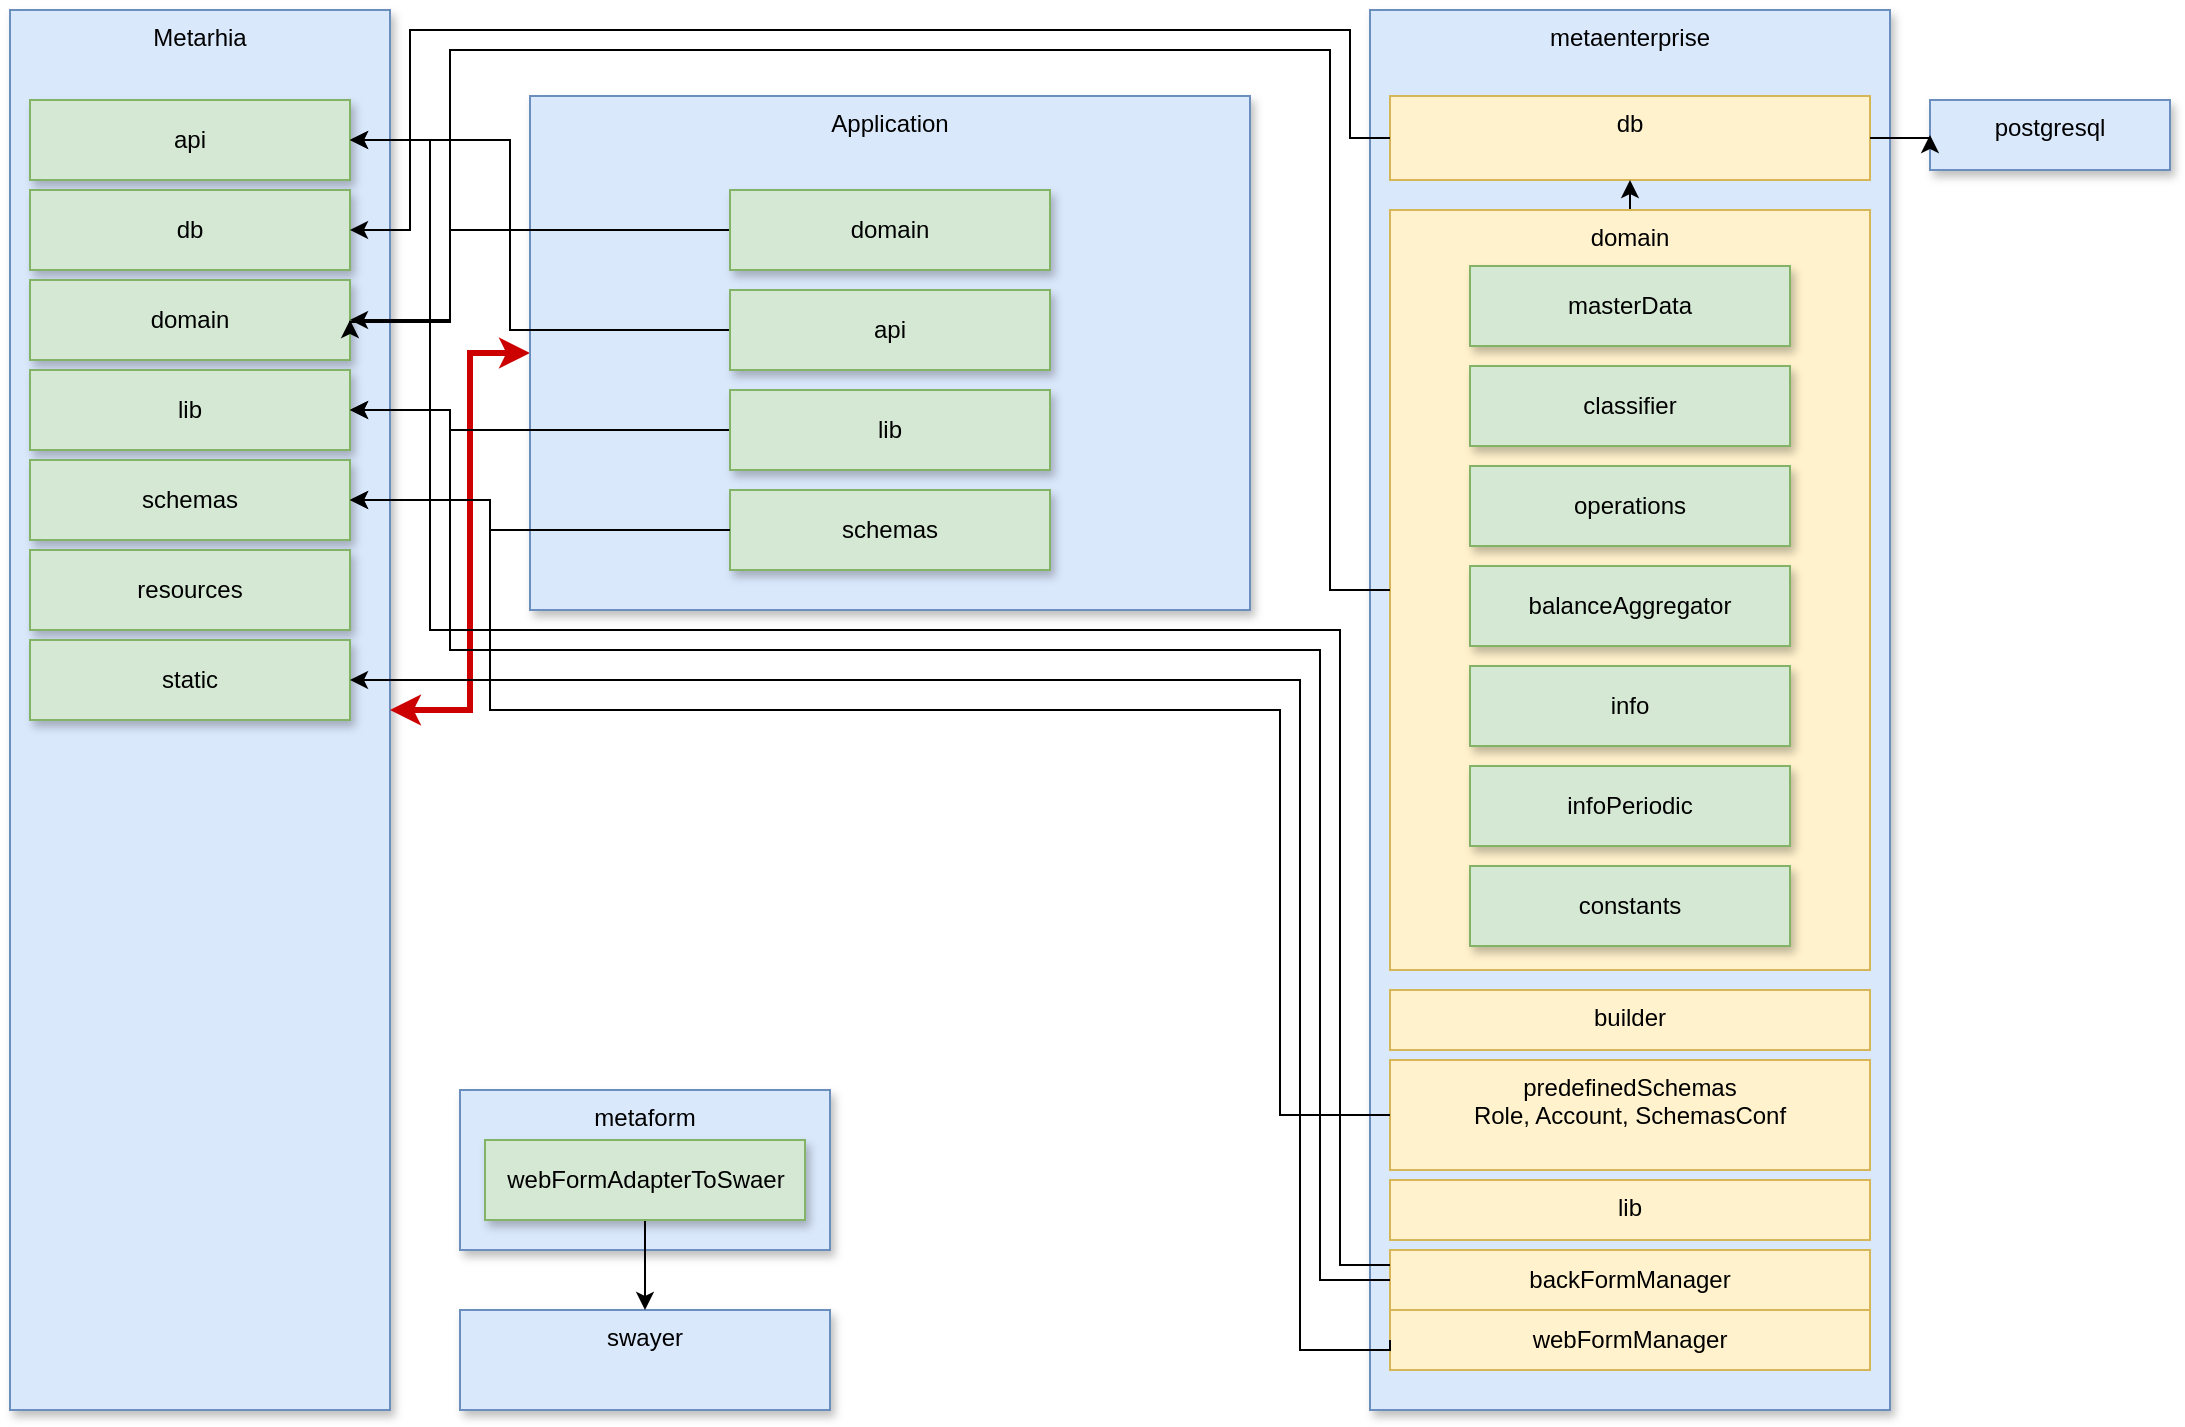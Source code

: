 <mxfile version="12.2.4" pages="2"><diagram id="_tIvSXFkXDd6PU2GtW0A" name="enterprise"><mxGraphModel dx="1718" dy="765" grid="1" gridSize="5" guides="1" tooltips="1" connect="1" arrows="1" fold="1" page="1" pageScale="1" pageWidth="1169" pageHeight="827" math="0" shadow="0"><root><mxCell id="0"/><mxCell id="1" parent="0"/><mxCell id="2" value="Metarhia" style="rounded=0;whiteSpace=wrap;html=1;fillColor=#dae8fc;strokeColor=#6c8ebf;verticalAlign=top;shadow=1;" parent="1" vertex="1"><mxGeometry x="80" y="80" width="190" height="700" as="geometry"/></mxCell><mxCell id="3" value="api" style="rounded=0;whiteSpace=wrap;html=1;fillColor=#d5e8d4;strokeColor=#82b366;align=center;shadow=1;" parent="1" vertex="1"><mxGeometry x="90" y="125" width="160" height="40" as="geometry"/></mxCell><mxCell id="4" value="db" style="rounded=0;whiteSpace=wrap;html=1;fillColor=#d5e8d4;strokeColor=#82b366;align=center;shadow=1;" parent="1" vertex="1"><mxGeometry x="90" y="170" width="160" height="40" as="geometry"/></mxCell><mxCell id="5" value="domain" style="rounded=0;whiteSpace=wrap;html=1;fillColor=#d5e8d4;strokeColor=#82b366;align=center;shadow=1;" parent="1" vertex="1"><mxGeometry x="90" y="215" width="160" height="40" as="geometry"/></mxCell><mxCell id="6" value="lib" style="rounded=0;whiteSpace=wrap;html=1;fillColor=#d5e8d4;strokeColor=#82b366;align=center;shadow=1;" parent="1" vertex="1"><mxGeometry x="90" y="260" width="160" height="40" as="geometry"/></mxCell><mxCell id="7" value="schemas" style="rounded=0;whiteSpace=wrap;html=1;fillColor=#d5e8d4;strokeColor=#82b366;align=center;shadow=1;" parent="1" vertex="1"><mxGeometry x="90" y="305" width="160" height="40" as="geometry"/></mxCell><mxCell id="8" value="resources" style="rounded=0;whiteSpace=wrap;html=1;fillColor=#d5e8d4;strokeColor=#82b366;align=center;shadow=1;" parent="1" vertex="1"><mxGeometry x="90" y="350" width="160" height="40" as="geometry"/></mxCell><mxCell id="9" value="static" style="rounded=0;whiteSpace=wrap;html=1;fillColor=#d5e8d4;strokeColor=#82b366;align=center;shadow=1;" parent="1" vertex="1"><mxGeometry x="90" y="395" width="160" height="40" as="geometry"/></mxCell><mxCell id="25" value="swayer" style="rounded=0;whiteSpace=wrap;html=1;fillColor=#dae8fc;strokeColor=#6c8ebf;verticalAlign=top;shadow=1;" parent="1" vertex="1"><mxGeometry x="305" y="730" width="185" height="50" as="geometry"/></mxCell><mxCell id="24" value="metaform" style="rounded=0;whiteSpace=wrap;html=1;fillColor=#dae8fc;strokeColor=#6c8ebf;verticalAlign=top;shadow=1;" parent="1" vertex="1"><mxGeometry x="305" y="620" width="185" height="80" as="geometry"/></mxCell><mxCell id="36" style="edgeStyle=orthogonalEdgeStyle;rounded=0;orthogonalLoop=1;jettySize=auto;html=1;exitX=0.5;exitY=1;exitDx=0;exitDy=0;" parent="1" source="28" target="25" edge="1"><mxGeometry relative="1" as="geometry"/></mxCell><mxCell id="28" value="webFormAdapterToSwaer" style="rounded=0;whiteSpace=wrap;html=1;fillColor=#d5e8d4;strokeColor=#82b366;align=center;shadow=1;" parent="1" vertex="1"><mxGeometry x="317.5" y="645" width="160" height="40" as="geometry"/></mxCell><mxCell id="34" value="postgresql" style="rounded=0;whiteSpace=wrap;html=1;fillColor=#dae8fc;strokeColor=#6c8ebf;verticalAlign=top;shadow=1;" parent="1" vertex="1"><mxGeometry x="1040" y="125" width="120" height="35" as="geometry"/></mxCell><mxCell id="43" value="" style="group" parent="1" vertex="1" connectable="0"><mxGeometry x="760" y="80" width="260" height="700" as="geometry"/></mxCell><mxCell id="10" value="metaenterprise" style="rounded=0;whiteSpace=wrap;html=1;fillColor=#dae8fc;strokeColor=#6c8ebf;verticalAlign=top;shadow=1;" parent="43" vertex="1"><mxGeometry width="260" height="700" as="geometry"/></mxCell><mxCell id="20" value="db" style="rounded=0;whiteSpace=wrap;html=1;fillColor=#fff2cc;strokeColor=#d6b656;align=center;verticalAlign=top;" parent="43" vertex="1"><mxGeometry x="10" y="43" width="240" height="42" as="geometry"/></mxCell><mxCell id="37" value="builder" style="rounded=0;whiteSpace=wrap;html=1;fillColor=#fff2cc;strokeColor=#d6b656;align=center;verticalAlign=top;" parent="43" vertex="1"><mxGeometry x="10" y="490" width="240" height="30" as="geometry"/></mxCell><mxCell id="38" value="predefinedSchemas&lt;br&gt;Role, Account, SchemasConf" style="rounded=0;whiteSpace=wrap;html=1;fillColor=#fff2cc;strokeColor=#d6b656;align=center;verticalAlign=top;" parent="43" vertex="1"><mxGeometry x="10" y="525" width="240" height="55" as="geometry"/></mxCell><mxCell id="23" style="edgeStyle=orthogonalEdgeStyle;rounded=0;orthogonalLoop=1;jettySize=auto;html=1;exitX=0.5;exitY=0;exitDx=0;exitDy=0;entryX=0.5;entryY=1;entryDx=0;entryDy=0;" parent="43" source="11" target="20" edge="1"><mxGeometry relative="1" as="geometry"/></mxCell><mxCell id="21" value="" style="group" parent="43" vertex="1" connectable="0"><mxGeometry x="10" y="100" width="240" height="380" as="geometry"/></mxCell><mxCell id="11" value="domain" style="rounded=0;whiteSpace=wrap;html=1;fillColor=#fff2cc;strokeColor=#d6b656;align=center;verticalAlign=top;" parent="21" vertex="1"><mxGeometry width="240" height="380" as="geometry"/></mxCell><mxCell id="12" value="masterData" style="rounded=0;whiteSpace=wrap;html=1;fillColor=#d5e8d4;strokeColor=#82b366;align=center;shadow=1;" parent="21" vertex="1"><mxGeometry x="40" y="28" width="160" height="40" as="geometry"/></mxCell><mxCell id="13" value="classifier" style="rounded=0;whiteSpace=wrap;html=1;fillColor=#d5e8d4;strokeColor=#82b366;align=center;shadow=1;" parent="21" vertex="1"><mxGeometry x="40" y="78" width="160" height="40" as="geometry"/></mxCell><mxCell id="14" value="operations" style="rounded=0;whiteSpace=wrap;html=1;fillColor=#d5e8d4;strokeColor=#82b366;align=center;shadow=1;" parent="21" vertex="1"><mxGeometry x="40" y="128" width="160" height="40" as="geometry"/></mxCell><mxCell id="15" value="balanceAggregator" style="rounded=0;whiteSpace=wrap;html=1;fillColor=#d5e8d4;strokeColor=#82b366;align=center;shadow=1;" parent="21" vertex="1"><mxGeometry x="40" y="178" width="160" height="40" as="geometry"/></mxCell><mxCell id="16" value="info" style="rounded=0;whiteSpace=wrap;html=1;fillColor=#d5e8d4;strokeColor=#82b366;align=center;shadow=1;" parent="21" vertex="1"><mxGeometry x="40" y="228" width="160" height="40" as="geometry"/></mxCell><mxCell id="17" value="infoPeriodic" style="rounded=0;whiteSpace=wrap;html=1;fillColor=#d5e8d4;strokeColor=#82b366;align=center;shadow=1;" parent="21" vertex="1"><mxGeometry x="40" y="278" width="160" height="40" as="geometry"/></mxCell><mxCell id="18" value="сonstants" style="rounded=0;whiteSpace=wrap;html=1;fillColor=#d5e8d4;strokeColor=#82b366;align=center;shadow=1;" parent="21" vertex="1"><mxGeometry x="40" y="328" width="160" height="40" as="geometry"/></mxCell><mxCell id="56" value="lib" style="rounded=0;whiteSpace=wrap;html=1;fillColor=#fff2cc;strokeColor=#d6b656;align=center;verticalAlign=top;" parent="43" vertex="1"><mxGeometry x="10" y="585" width="240" height="30" as="geometry"/></mxCell><mxCell id="27" value="backFormManager" style="rounded=0;whiteSpace=wrap;html=1;fillColor=#fff2cc;strokeColor=#d6b656;align=center;shadow=0;" parent="43" vertex="1"><mxGeometry x="10" y="620" width="240" height="30" as="geometry"/></mxCell><mxCell id="26" value="webFormManager" style="rounded=0;whiteSpace=wrap;html=1;fillColor=#fff2cc;strokeColor=#d6b656;align=center;shadow=0;" parent="43" vertex="1"><mxGeometry x="10" y="650" width="240" height="30" as="geometry"/></mxCell><mxCell id="46" style="edgeStyle=orthogonalEdgeStyle;rounded=0;orthogonalLoop=1;jettySize=auto;html=1;exitX=0;exitY=0.5;exitDx=0;exitDy=0;entryX=1;entryY=0.5;entryDx=0;entryDy=0;fontColor=#000000;strokeColor=#CC0000;strokeWidth=3;startArrow=classic;startFill=1;" parent="1" source="44" target="2" edge="1"><mxGeometry relative="1" as="geometry"><Array as="points"><mxPoint x="310" y="252"/><mxPoint x="310" y="430"/></Array></mxGeometry></mxCell><mxCell id="44" value="Application" style="rounded=0;whiteSpace=wrap;html=1;fillColor=#dae8fc;strokeColor=#6c8ebf;verticalAlign=top;shadow=1;" parent="1" vertex="1"><mxGeometry x="340" y="123" width="360" height="257" as="geometry"/></mxCell><mxCell id="45" value="schemas" style="rounded=0;whiteSpace=wrap;html=1;fillColor=#d5e8d4;strokeColor=#82b366;align=center;shadow=1;" parent="1" vertex="1"><mxGeometry x="440" y="320" width="160" height="40" as="geometry"/></mxCell><mxCell id="49" style="edgeStyle=orthogonalEdgeStyle;rounded=0;orthogonalLoop=1;jettySize=auto;html=1;exitX=0;exitY=0.5;exitDx=0;exitDy=0;entryX=1;entryY=0.5;entryDx=0;entryDy=0;" parent="1" source="45" target="7" edge="1"><mxGeometry relative="1" as="geometry"><Array as="points"><mxPoint x="320" y="340"/><mxPoint x="320" y="325"/></Array><mxPoint x="489.833" y="370" as="sourcePoint"/><mxPoint x="265" y="325" as="targetPoint"/></mxGeometry></mxCell><mxCell id="53" style="edgeStyle=orthogonalEdgeStyle;rounded=0;orthogonalLoop=1;jettySize=auto;html=1;exitX=0;exitY=0.5;exitDx=0;exitDy=0;entryX=1;entryY=0.5;entryDx=0;entryDy=0;startArrow=none;startFill=0;strokeColor=#000000;strokeWidth=1;fontColor=#000000;" parent="1" source="50" target="6" edge="1"><mxGeometry relative="1" as="geometry"><Array as="points"><mxPoint x="300" y="290"/><mxPoint x="300" y="280"/></Array></mxGeometry></mxCell><mxCell id="50" value="lib" style="rounded=0;whiteSpace=wrap;html=1;fillColor=#d5e8d4;strokeColor=#82b366;align=center;shadow=1;" parent="1" vertex="1"><mxGeometry x="440" y="270" width="160" height="40" as="geometry"/></mxCell><mxCell id="54" style="edgeStyle=orthogonalEdgeStyle;rounded=0;orthogonalLoop=1;jettySize=auto;html=1;exitX=0;exitY=0.5;exitDx=0;exitDy=0;entryX=1;entryY=0.5;entryDx=0;entryDy=0;startArrow=none;startFill=0;strokeColor=#000000;strokeWidth=1;fontColor=#000000;" parent="1" source="51" target="3" edge="1"><mxGeometry relative="1" as="geometry"><Array as="points"><mxPoint x="330" y="240"/><mxPoint x="330" y="145"/></Array></mxGeometry></mxCell><mxCell id="51" value="api" style="rounded=0;whiteSpace=wrap;html=1;fillColor=#d5e8d4;strokeColor=#82b366;align=center;shadow=1;" parent="1" vertex="1"><mxGeometry x="440" y="220" width="160" height="40" as="geometry"/></mxCell><mxCell id="55" style="edgeStyle=orthogonalEdgeStyle;rounded=0;orthogonalLoop=1;jettySize=auto;html=1;exitX=0;exitY=0.5;exitDx=0;exitDy=0;entryX=1;entryY=0.5;entryDx=0;entryDy=0;startArrow=none;startFill=0;strokeColor=#000000;strokeWidth=1;fontColor=#000000;" parent="1" source="52" target="5" edge="1"><mxGeometry relative="1" as="geometry"><Array as="points"><mxPoint x="300" y="190"/><mxPoint x="300" y="235"/></Array></mxGeometry></mxCell><mxCell id="52" value="domain" style="rounded=0;whiteSpace=wrap;html=1;fillColor=#d5e8d4;strokeColor=#82b366;align=center;shadow=1;" parent="1" vertex="1"><mxGeometry x="440" y="170" width="160" height="40" as="geometry"/></mxCell><mxCell id="22" style="edgeStyle=orthogonalEdgeStyle;rounded=0;orthogonalLoop=1;jettySize=auto;html=1;exitX=0;exitY=0.5;exitDx=0;exitDy=0;entryX=1;entryY=0.5;entryDx=0;entryDy=0;" parent="1" source="20" target="4" edge="1"><mxGeometry relative="1" as="geometry"><Array as="points"><mxPoint x="750" y="144"/><mxPoint x="750" y="90"/><mxPoint x="280" y="90"/><mxPoint x="280" y="190"/></Array></mxGeometry></mxCell><mxCell id="35" style="edgeStyle=orthogonalEdgeStyle;rounded=0;orthogonalLoop=1;jettySize=auto;html=1;exitX=1;exitY=0.5;exitDx=0;exitDy=0;entryX=0;entryY=0.5;entryDx=0;entryDy=0;" parent="1" source="20" target="34" edge="1"><mxGeometry relative="1" as="geometry"><Array as="points"><mxPoint x="1040" y="144"/></Array></mxGeometry></mxCell><mxCell id="41" style="edgeStyle=orthogonalEdgeStyle;rounded=0;orthogonalLoop=1;jettySize=auto;html=1;exitX=0;exitY=0.5;exitDx=0;exitDy=0;entryX=1;entryY=0.5;entryDx=0;entryDy=0;" parent="1" source="38" target="7" edge="1"><mxGeometry relative="1" as="geometry"><mxPoint x="764.833" y="720" as="sourcePoint"/><mxPoint x="250" y="325" as="targetPoint"/><Array as="points"><mxPoint x="715" y="633"/><mxPoint x="715" y="430"/><mxPoint x="320" y="430"/><mxPoint x="320" y="325"/></Array></mxGeometry></mxCell><mxCell id="19" style="edgeStyle=orthogonalEdgeStyle;rounded=0;orthogonalLoop=1;jettySize=auto;html=1;exitX=0;exitY=0.5;exitDx=0;exitDy=0;entryX=1;entryY=0.5;entryDx=0;entryDy=0;" parent="1" source="11" target="5" edge="1"><mxGeometry relative="1" as="geometry"><Array as="points"><mxPoint x="740" y="370"/><mxPoint x="740" y="100"/><mxPoint x="300" y="100"/><mxPoint x="300" y="236"/></Array></mxGeometry></mxCell><mxCell id="42" style="edgeStyle=orthogonalEdgeStyle;rounded=0;orthogonalLoop=1;jettySize=auto;html=1;exitX=0;exitY=0.25;exitDx=0;exitDy=0;entryX=1;entryY=0.5;entryDx=0;entryDy=0;" parent="1" source="27" target="3" edge="1"><mxGeometry relative="1" as="geometry"><Array as="points"><mxPoint x="745" y="390"/><mxPoint x="290" y="390"/><mxPoint x="290" y="145"/></Array></mxGeometry></mxCell><mxCell id="32" style="edgeStyle=orthogonalEdgeStyle;rounded=0;orthogonalLoop=1;jettySize=auto;html=1;exitX=0;exitY=0.5;exitDx=0;exitDy=0;entryX=1;entryY=0.5;entryDx=0;entryDy=0;" parent="1" source="27" target="6" edge="1"><mxGeometry relative="1" as="geometry"><Array as="points"><mxPoint x="735" y="715"/><mxPoint x="735" y="400"/><mxPoint x="300" y="400"/><mxPoint x="300" y="280"/></Array></mxGeometry></mxCell><mxCell id="30" style="edgeStyle=orthogonalEdgeStyle;rounded=0;orthogonalLoop=1;jettySize=auto;html=1;exitX=0;exitY=0.5;exitDx=0;exitDy=0;entryX=1;entryY=0.5;entryDx=0;entryDy=0;" parent="1" source="26" target="9" edge="1"><mxGeometry relative="1" as="geometry"><Array as="points"><mxPoint x="770" y="750"/><mxPoint x="725" y="750"/><mxPoint x="725" y="415"/></Array></mxGeometry></mxCell></root></mxGraphModel></diagram><diagram id="gC_0ARLMiGxrVOqzFqtm" name="metaform"><mxGraphModel dx="1718" dy="765" grid="1" gridSize="5" guides="1" tooltips="1" connect="1" arrows="1" fold="1" page="1" pageScale="1" pageWidth="1169" pageHeight="827" math="0" shadow="0"><root><mxCell id="8cohMM52Ttg2JHDY4x3M-0"/><mxCell id="8cohMM52Ttg2JHDY4x3M-1" parent="8cohMM52Ttg2JHDY4x3M-0"/><mxCell id="-ZFV2h29jinON_g6JQOL-2" value="front" style="rounded=0;whiteSpace=wrap;html=1;shadow=0;align=center;fillColor=#b0e3e6;strokeColor=#0e8088;verticalAlign=top;fontSize=8;" parent="8cohMM52Ttg2JHDY4x3M-1" vertex="1"><mxGeometry x="465" y="140" width="130" height="580" as="geometry"/></mxCell><mxCell id="-ZFV2h29jinON_g6JQOL-1" value="back" style="rounded=0;whiteSpace=wrap;html=1;shadow=0;align=center;fillColor=#d0cee2;strokeColor=#56517e;verticalAlign=top;fontSize=8;" parent="8cohMM52Ttg2JHDY4x3M-1" vertex="1"><mxGeometry x="335" y="140" width="130" height="580" as="geometry"/></mxCell><mxCell id="e4x4amM2pNX83IHDa6CC-0" value="metaform" style="rounded=0;whiteSpace=wrap;html=1;fillColor=#dae8fc;strokeColor=#6c8ebf;verticalAlign=top;shadow=1;fontSize=8;" parent="8cohMM52Ttg2JHDY4x3M-1" vertex="1"><mxGeometry x="42.5" y="20" width="185" height="120" as="geometry"/></mxCell><mxCell id="cpUP0Imir_xrPWjYdF8c-0" value="serialize" style="rounded=0;whiteSpace=wrap;html=1;fillColor=#d5e8d4;strokeColor=#82b366;align=center;shadow=1;fontSize=8;" parent="8cohMM52Ttg2JHDY4x3M-1" vertex="1"><mxGeometry x="55" y="45" width="160" height="40" as="geometry"/></mxCell><mxCell id="cpUP0Imir_xrPWjYdF8c-4" value="schema" style="rounded=0;whiteSpace=wrap;html=1;fillColor=#d5e8d4;strokeColor=#82b366;align=center;shadow=1;verticalAlign=top;fontSize=8;" parent="8cohMM52Ttg2JHDY4x3M-1" vertex="1"><mxGeometry x="20" y="180" width="230" height="590" as="geometry"/></mxCell><mxCell id="cpUP0Imir_xrPWjYdF8c-3" value="formData: {&lt;br style=&quot;font-size: 8px;&quot;&gt;&amp;nbsp; counter: {&lt;br style=&quot;font-size: 8px;&quot;&gt;&amp;nbsp; &amp;nbsp; type: 'number',&lt;br style=&quot;font-size: 8px;&quot;&gt;&amp;nbsp; &amp;nbsp; name: 'counter',&lt;br style=&quot;font-size: 8px;&quot;&gt;&amp;nbsp; &amp;nbsp; defaultValue: 0,&lt;br style=&quot;font-size: 8px;&quot;&gt;&amp;nbsp; },&lt;br style=&quot;font-size: 8px;&quot;&gt;},&lt;br style=&quot;font-size: 8px;&quot;&gt;formModule: {&lt;br style=&quot;font-size: 8px;&quot;&gt;&amp;nbsp; counterHandler() {&lt;br style=&quot;font-size: 8px;&quot;&gt;&amp;nbsp; &amp;nbsp; counter++;&lt;br style=&quot;font-size: 8px;&quot;&gt;&amp;nbsp; }&lt;br style=&quot;font-size: 8px;&quot;&gt;},&lt;br style=&quot;font-size: 8px;&quot;&gt;formView: {&lt;br style=&quot;font-size: 8px;&quot;&gt;&amp;nbsp; form: {&lt;br style=&quot;font-size: 8px;&quot;&gt;&amp;nbsp; &amp;nbsp; typeElemrnt: 'form',&lt;br style=&quot;font-size: 8px;&quot;&gt;&amp;nbsp; &amp;nbsp; nameElemrnt: '$form',&lt;br style=&quot;font-size: 8px;&quot;&gt;&amp;nbsp; &amp;nbsp; children: [&lt;br style=&quot;font-size: 8px;&quot;&gt;&amp;nbsp; &amp;nbsp; &amp;nbsp; {&lt;br style=&quot;font-size: 8px;&quot;&gt;&amp;nbsp; &amp;nbsp; &amp;nbsp; &amp;nbsp; typeElement: 'group'&lt;br style=&quot;font-size: 8px;&quot;&gt;&amp;nbsp; &amp;nbsp; &amp;nbsp; &amp;nbsp; nameElemrnt: '$groupMain',&lt;br style=&quot;font-size: 8px;&quot;&gt;&amp;nbsp; &amp;nbsp; &amp;nbsp; &amp;nbsp; children: [&lt;br style=&quot;font-size: 8px;&quot;&gt;&amp;nbsp; &amp;nbsp; &amp;nbsp; &amp;nbsp; &amp;nbsp; {&lt;br style=&quot;font-size: 8px;&quot;&gt;&amp;nbsp; &amp;nbsp; &amp;nbsp; &amp;nbsp; &amp;nbsp; &amp;nbsp; typeElement: 'field'&lt;br style=&quot;font-size: 8px;&quot;&gt;&amp;nbsp; &amp;nbsp; &amp;nbsp; &amp;nbsp; &amp;nbsp; &amp;nbsp; nameElemrnt: '$counter',&lt;br style=&quot;font-size: 8px;&quot;&gt;&amp;nbsp; &amp;nbsp; &amp;nbsp; &amp;nbsp; &amp;nbsp; &amp;nbsp; dataSource: 'counter',&lt;br style=&quot;font-size: 8px;&quot;&gt;&amp;nbsp; &amp;nbsp; &amp;nbsp; &amp;nbsp; &amp;nbsp; }.&lt;br style=&quot;font-size: 8px;&quot;&gt;&amp;nbsp; &amp;nbsp; &amp;nbsp; &amp;nbsp; &amp;nbsp; {&lt;br style=&quot;font-size: 8px;&quot;&gt;&amp;nbsp; &amp;nbsp; &amp;nbsp; &amp;nbsp; &amp;nbsp; &amp;nbsp; typeElement: 'button'&lt;br style=&quot;font-size: 8px;&quot;&gt;&amp;nbsp; &amp;nbsp; &amp;nbsp; &amp;nbsp; &amp;nbsp; &amp;nbsp; nameElemrnt: '$counterButton',&lt;br style=&quot;font-size: 8px;&quot;&gt;&amp;nbsp; &amp;nbsp; &amp;nbsp; &amp;nbsp; &amp;nbsp; &amp;nbsp; methods: {&lt;br style=&quot;font-size: 8px;&quot;&gt;&amp;nbsp; &amp;nbsp; &amp;nbsp; &amp;nbsp; &amp;nbsp; &amp;nbsp; &amp;nbsp; onClick: 'counterHandler()',&lt;br style=&quot;font-size: 8px;&quot;&gt;&amp;nbsp; &amp;nbsp; &amp;nbsp; &amp;nbsp; &amp;nbsp; &amp;nbsp; },&lt;br style=&quot;font-size: 8px;&quot;&gt;&amp;nbsp; &amp;nbsp; &amp;nbsp; &amp;nbsp; &amp;nbsp; }.&lt;br style=&quot;font-size: 8px;&quot;&gt;&amp;nbsp; &amp;nbsp; &amp;nbsp; }.&lt;br style=&quot;font-size: 8px;&quot;&gt;&amp;nbsp; &amp;nbsp; ],&lt;br style=&quot;font-size: 8px;&quot;&gt;&amp;nbsp; },&lt;br style=&quot;font-size: 8px;&quot;&gt;}," style="rounded=0;whiteSpace=wrap;html=1;fillColor=#fff2cc;strokeColor=#d6b656;align=left;shadow=1;verticalAlign=top;fontSize=8;" parent="8cohMM52Ttg2JHDY4x3M-1" vertex="1"><mxGeometry x="25" y="210" width="220" height="540" as="geometry"/></mxCell><mxCell id="cpUP0Imir_xrPWjYdF8c-5" value="domain data manager" style="rounded=0;whiteSpace=wrap;html=1;fillColor=#dae8fc;strokeColor=#6c8ebf;verticalAlign=top;shadow=1;fontSize=8;" parent="8cohMM52Ttg2JHDY4x3M-1" vertex="1"><mxGeometry x="280" y="20" width="260" height="75" as="geometry"/></mxCell><mxCell id="cpUP0Imir_xrPWjYdF8c-8" value="form elements definition" style="rounded=0;whiteSpace=wrap;html=1;fillColor=#d5e8d4;strokeColor=#82b366;align=center;shadow=1;verticalAlign=top;fontSize=8;" parent="8cohMM52Ttg2JHDY4x3M-1" vertex="1"><mxGeometry x="360" y="165" width="210" height="540" as="geometry"/></mxCell><mxCell id="cpUP0Imir_xrPWjYdF8c-9" value="formElements: {&lt;br style=&quot;font-size: 8px;&quot;&gt;&amp;nbsp; $form: {&lt;br style=&quot;font-size: 8px;&quot;&gt;&amp;nbsp; &amp;nbsp; typeElemrnt: 'form',&lt;br style=&quot;font-size: 8px;&quot;&gt;&amp;nbsp; &amp;nbsp; nameElemrnt: '$form',&lt;br style=&quot;font-size: 8px;&quot;&gt;&amp;nbsp; &amp;nbsp; parent: null,&lt;br style=&quot;font-size: 8px;&quot;&gt;&amp;nbsp; &amp;nbsp; children: [&lt;br style=&quot;font-size: 8px;&quot;&gt;&amp;nbsp; &amp;nbsp; &amp;nbsp; &amp;nbsp; &amp;nbsp; &amp;nbsp; &amp;nbsp; &amp;nbsp; &amp;nbsp; &amp;nbsp; &amp;nbsp; '$groupMain',&lt;br style=&quot;font-size: 8px;&quot;&gt;&amp;nbsp; &amp;nbsp; &amp;nbsp; &amp;nbsp; &amp;nbsp; &amp;nbsp; &amp;nbsp; &amp;nbsp; &amp;nbsp; &amp;nbsp;],&lt;br style=&quot;font-size: 8px;&quot;&gt;&amp;nbsp; },&lt;br style=&quot;font-size: 8px;&quot;&gt;&amp;nbsp; $groupMain: {&lt;br style=&quot;font-size: 8px;&quot;&gt;&amp;nbsp; &amp;nbsp; typeElemrnt: 'group',&lt;br style=&quot;font-size: 8px;&quot;&gt;&amp;nbsp; &amp;nbsp; nameElemrnt: '$groupMain',&lt;br style=&quot;font-size: 8px;&quot;&gt;&amp;nbsp; &amp;nbsp; parent: $form,&lt;br style=&quot;font-size: 8px;&quot;&gt;&amp;nbsp; &amp;nbsp; children: [&lt;br style=&quot;font-size: 8px;&quot;&gt;&amp;nbsp; &amp;nbsp; &amp;nbsp; &amp;nbsp; &amp;nbsp; &amp;nbsp; &amp;nbsp; &amp;nbsp; &amp;nbsp; &amp;nbsp; &amp;nbsp; '$counter',&lt;br style=&quot;font-size: 8px;&quot;&gt;&amp;nbsp; &amp;nbsp; &amp;nbsp; &amp;nbsp; &amp;nbsp; &amp;nbsp; &amp;nbsp; &amp;nbsp; &amp;nbsp; &amp;nbsp; &amp;nbsp; '$counterButton',&lt;br style=&quot;font-size: 8px;&quot;&gt;&amp;nbsp; &amp;nbsp; &amp;nbsp; &amp;nbsp; &amp;nbsp; &amp;nbsp; &amp;nbsp; &amp;nbsp; &amp;nbsp; &amp;nbsp;],&lt;br style=&quot;font-size: 8px;&quot;&gt;&amp;nbsp; },&lt;br style=&quot;font-size: 8px;&quot;&gt;&amp;nbsp; $counter: {&lt;br style=&quot;font-size: 8px;&quot;&gt;&amp;nbsp; &amp;nbsp; typeElemrnt: 'field',&lt;br style=&quot;font-size: 8px;&quot;&gt;&amp;nbsp; &amp;nbsp; nameElemrnt: '$counter',&lt;br style=&quot;font-size: 8px;&quot;&gt;&amp;nbsp; &amp;nbsp; parent: $groupMain,&lt;br style=&quot;font-size: 8px;&quot;&gt;&amp;nbsp; &amp;nbsp; children: [],&lt;br style=&quot;font-size: 8px;&quot;&gt;&amp;nbsp; },&lt;br style=&quot;font-size: 8px;&quot;&gt;&amp;nbsp; $counterButton: {&lt;br style=&quot;font-size: 8px;&quot;&gt;&amp;nbsp; &amp;nbsp; typeElemrnt: 'button',&lt;br style=&quot;font-size: 8px;&quot;&gt;&amp;nbsp; &amp;nbsp; nameElemrnt: '$counterButton',&amp;nbsp;&lt;br style=&quot;font-size: 8px;&quot;&gt;&amp;nbsp; &amp;nbsp; parent: $groupMain,&lt;br style=&quot;font-size: 8px;&quot;&gt;&amp;nbsp; &amp;nbsp; children: [],&lt;br style=&quot;font-size: 8px;&quot;&gt;&amp;nbsp; &amp;nbsp; hooks: {&lt;br style=&quot;font-size: 8px;&quot;&gt;&amp;nbsp; &amp;nbsp; &amp;nbsp; 'onClick'&lt;br style=&quot;font-size: 8px;&quot;&gt;&amp;nbsp; &amp;nbsp; },&lt;br style=&quot;font-size: 8px;&quot;&gt;&amp;nbsp; },&lt;br style=&quot;font-size: 8px;&quot;&gt;}," style="rounded=0;whiteSpace=wrap;html=1;fillColor=#fff2cc;strokeColor=#d6b656;align=left;shadow=1;verticalAlign=top;fontSize=8;" parent="8cohMM52Ttg2JHDY4x3M-1" vertex="1"><mxGeometry x="365" y="195" width="200" height="500" as="geometry"/></mxCell><mxCell id="-ZFV2h29jinON_g6JQOL-0" value="DOM" style="rounded=0;whiteSpace=wrap;html=1;fillColor=#d5e8d4;strokeColor=#82b366;align=center;shadow=1;verticalAlign=top;fontSize=8;" parent="8cohMM52Ttg2JHDY4x3M-1" vertex="1"><mxGeometry x="945" y="120" width="210" height="540" as="geometry"/></mxCell><mxCell id="-ZFV2h29jinON_g6JQOL-4" value="virtualDOM" style="rounded=0;whiteSpace=wrap;html=1;fillColor=#d5e8d4;strokeColor=#82b366;align=center;shadow=1;verticalAlign=top;fontSize=8;" parent="8cohMM52Ttg2JHDY4x3M-1" vertex="1"><mxGeometry x="680" y="120" width="210" height="540" as="geometry"/></mxCell><mxCell id="-ZFV2h29jinON_g6JQOL-5" value="web client adapter" style="rounded=0;whiteSpace=wrap;html=1;fillColor=#dae8fc;strokeColor=#6c8ebf;verticalAlign=top;shadow=1;fontSize=8;" parent="8cohMM52Ttg2JHDY4x3M-1" vertex="1"><mxGeometry x="600" y="20" width="260" height="75" as="geometry"/></mxCell></root></mxGraphModel></diagram></mxfile>